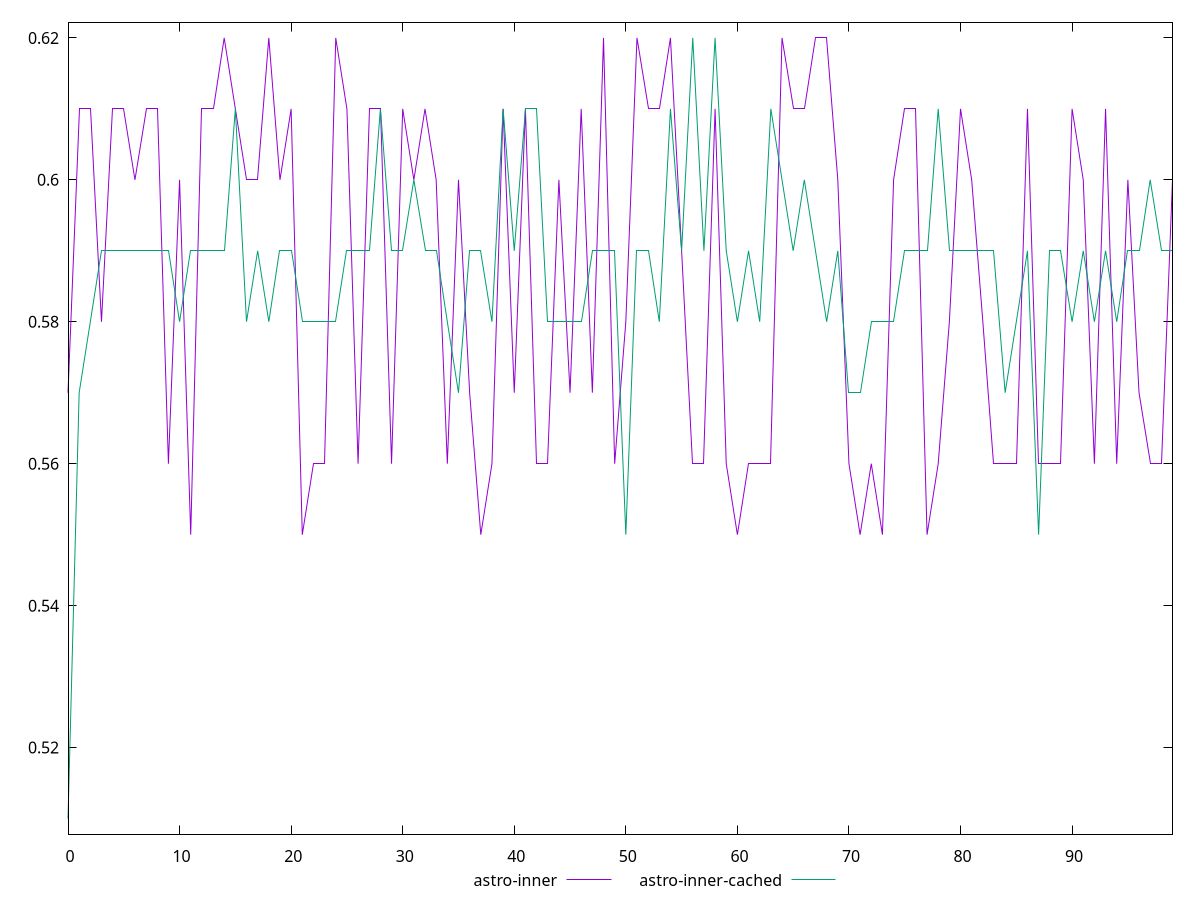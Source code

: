 reset

$astroInner <<EOF
0 0.57
1 0.61
2 0.61
3 0.58
4 0.61
5 0.61
6 0.6
7 0.61
8 0.61
9 0.56
10 0.6
11 0.55
12 0.61
13 0.61
14 0.62
15 0.61
16 0.6
17 0.6
18 0.62
19 0.6
20 0.61
21 0.55
22 0.56
23 0.56
24 0.62
25 0.61
26 0.56
27 0.61
28 0.61
29 0.56
30 0.61
31 0.6
32 0.61
33 0.6
34 0.56
35 0.6
36 0.57
37 0.55
38 0.56
39 0.61
40 0.57
41 0.61
42 0.56
43 0.56
44 0.6
45 0.57
46 0.61
47 0.57
48 0.62
49 0.56
50 0.58
51 0.62
52 0.61
53 0.61
54 0.62
55 0.59
56 0.56
57 0.56
58 0.61
59 0.56
60 0.55
61 0.56
62 0.56
63 0.56
64 0.62
65 0.61
66 0.61
67 0.62
68 0.62
69 0.6
70 0.56
71 0.55
72 0.56
73 0.55
74 0.6
75 0.61
76 0.61
77 0.55
78 0.56
79 0.58
80 0.61
81 0.6
82 0.58
83 0.56
84 0.56
85 0.56
86 0.61
87 0.56
88 0.56
89 0.56
90 0.61
91 0.6
92 0.56
93 0.61
94 0.56
95 0.6
96 0.57
97 0.56
98 0.56
99 0.6
EOF

$astroInnerCached <<EOF
0 0.51
1 0.57
2 0.58
3 0.59
4 0.59
5 0.59
6 0.59
7 0.59
8 0.59
9 0.59
10 0.58
11 0.59
12 0.59
13 0.59
14 0.59
15 0.61
16 0.58
17 0.59
18 0.58
19 0.59
20 0.59
21 0.58
22 0.58
23 0.58
24 0.58
25 0.59
26 0.59
27 0.59
28 0.61
29 0.59
30 0.59
31 0.6
32 0.59
33 0.59
34 0.58
35 0.57
36 0.59
37 0.59
38 0.58
39 0.61
40 0.59
41 0.61
42 0.61
43 0.58
44 0.58
45 0.58
46 0.58
47 0.59
48 0.59
49 0.59
50 0.55
51 0.59
52 0.59
53 0.58
54 0.61
55 0.59
56 0.62
57 0.59
58 0.62
59 0.59
60 0.58
61 0.59
62 0.58
63 0.61
64 0.6
65 0.59
66 0.6
67 0.59
68 0.58
69 0.59
70 0.57
71 0.57
72 0.58
73 0.58
74 0.58
75 0.59
76 0.59
77 0.59
78 0.61
79 0.59
80 0.59
81 0.59
82 0.59
83 0.59
84 0.57
85 0.58
86 0.59
87 0.55
88 0.59
89 0.59
90 0.58
91 0.59
92 0.58
93 0.59
94 0.58
95 0.59
96 0.59
97 0.6
98 0.59
99 0.59
EOF

set key outside below
set xrange [0:99]
set yrange [0.5078:0.6222]
set trange [0.5078:0.6222]
set terminal svg size 640, 520 enhanced background rgb 'white'
set output "reports/report_00033_2021-03-01T14-23-16.841Z/meta/score/comparison/line/2_vs_3.svg"

plot $astroInner title "astro-inner" with line, \
     $astroInnerCached title "astro-inner-cached" with line

reset
